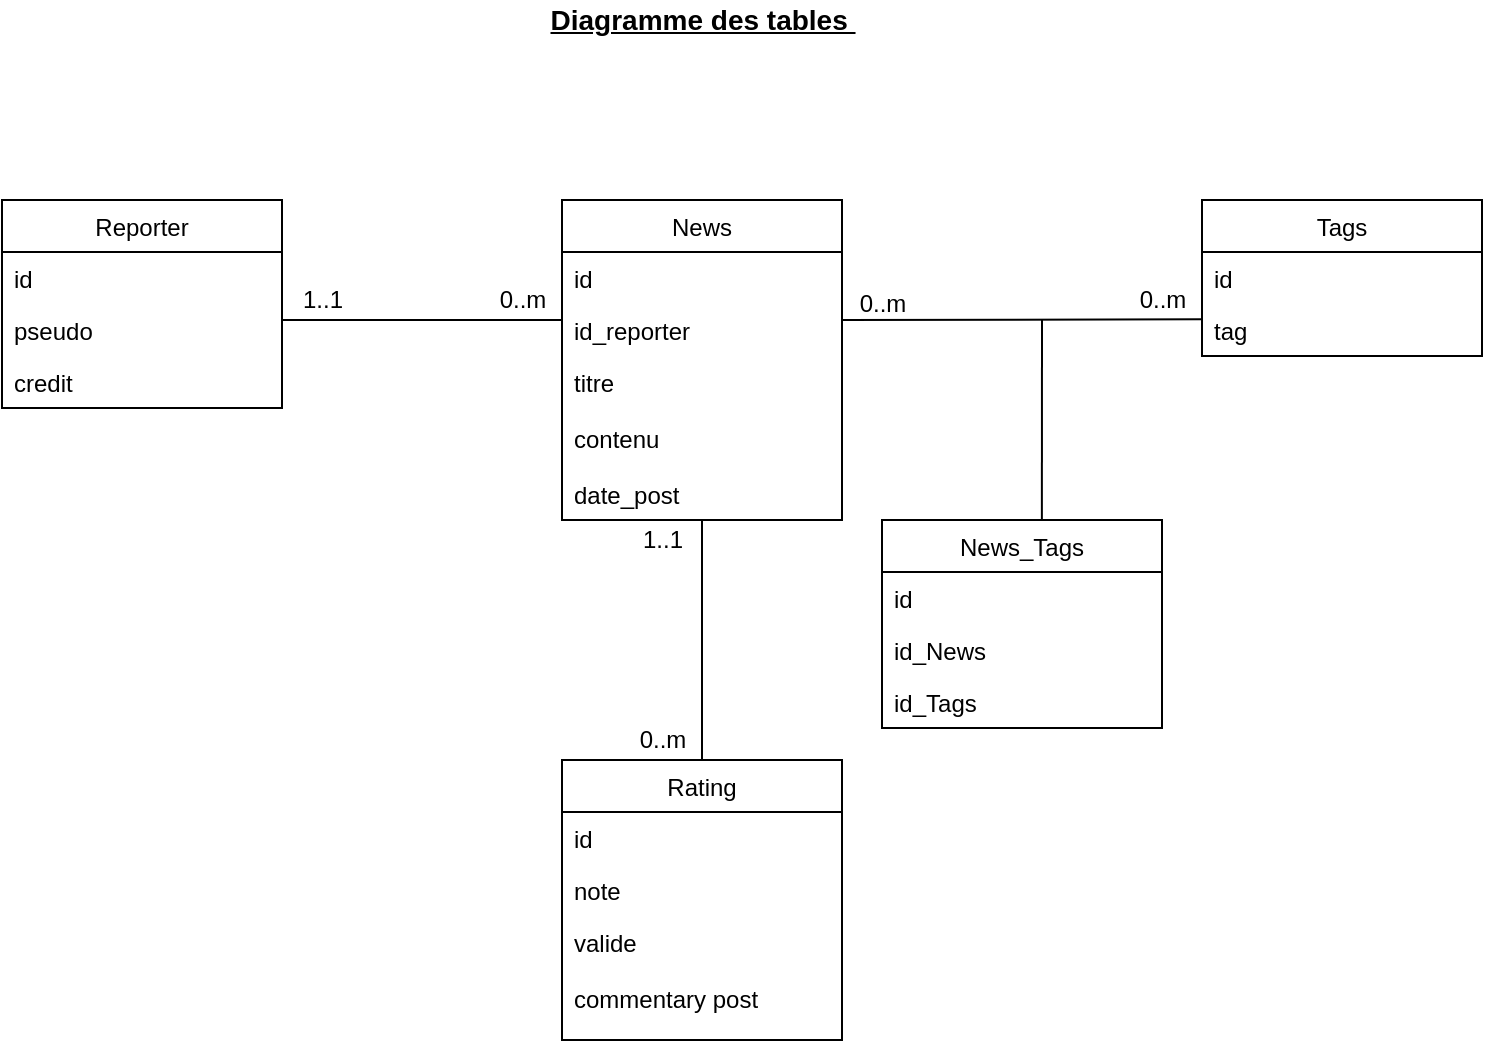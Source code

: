 <mxfile version="12.6.5" type="device"><diagram id="sIhkvU8SzjbeEjT7SP3o" name="Page-1"><mxGraphModel dx="1264" dy="617" grid="1" gridSize="10" guides="1" tooltips="1" connect="1" arrows="1" fold="1" page="1" pageScale="1" pageWidth="1169" pageHeight="827" math="0" shadow="0"><root><mxCell id="0"/><mxCell id="1" parent="0"/><mxCell id="8UQf9NgXH3RXrvYB8D-a-1" value="Reporter" style="swimlane;fontStyle=0;childLayout=stackLayout;horizontal=1;startSize=26;fillColor=none;horizontalStack=0;resizeParent=1;resizeParentMax=0;resizeLast=0;collapsible=1;marginBottom=0;" vertex="1" parent="1"><mxGeometry x="120" y="120" width="140" height="104" as="geometry"/></mxCell><mxCell id="8UQf9NgXH3RXrvYB8D-a-2" value="id" style="text;strokeColor=none;fillColor=none;align=left;verticalAlign=top;spacingLeft=4;spacingRight=4;overflow=hidden;rotatable=0;points=[[0,0.5],[1,0.5]];portConstraint=eastwest;" vertex="1" parent="8UQf9NgXH3RXrvYB8D-a-1"><mxGeometry y="26" width="140" height="26" as="geometry"/></mxCell><mxCell id="8UQf9NgXH3RXrvYB8D-a-3" value="pseudo" style="text;strokeColor=none;fillColor=none;align=left;verticalAlign=top;spacingLeft=4;spacingRight=4;overflow=hidden;rotatable=0;points=[[0,0.5],[1,0.5]];portConstraint=eastwest;" vertex="1" parent="8UQf9NgXH3RXrvYB8D-a-1"><mxGeometry y="52" width="140" height="26" as="geometry"/></mxCell><mxCell id="8UQf9NgXH3RXrvYB8D-a-4" value="credit" style="text;strokeColor=none;fillColor=none;align=left;verticalAlign=top;spacingLeft=4;spacingRight=4;overflow=hidden;rotatable=0;points=[[0,0.5],[1,0.5]];portConstraint=eastwest;" vertex="1" parent="8UQf9NgXH3RXrvYB8D-a-1"><mxGeometry y="78" width="140" height="26" as="geometry"/></mxCell><mxCell id="8UQf9NgXH3RXrvYB8D-a-5" value="News" style="swimlane;fontStyle=0;childLayout=stackLayout;horizontal=1;startSize=26;fillColor=none;horizontalStack=0;resizeParent=1;resizeParentMax=0;resizeLast=0;collapsible=1;marginBottom=0;" vertex="1" parent="1"><mxGeometry x="400" y="120" width="140" height="160" as="geometry"/></mxCell><mxCell id="8UQf9NgXH3RXrvYB8D-a-6" value="id" style="text;strokeColor=none;fillColor=none;align=left;verticalAlign=top;spacingLeft=4;spacingRight=4;overflow=hidden;rotatable=0;points=[[0,0.5],[1,0.5]];portConstraint=eastwest;" vertex="1" parent="8UQf9NgXH3RXrvYB8D-a-5"><mxGeometry y="26" width="140" height="26" as="geometry"/></mxCell><mxCell id="8UQf9NgXH3RXrvYB8D-a-7" value="id_reporter" style="text;strokeColor=none;fillColor=none;align=left;verticalAlign=top;spacingLeft=4;spacingRight=4;overflow=hidden;rotatable=0;points=[[0,0.5],[1,0.5]];portConstraint=eastwest;" vertex="1" parent="8UQf9NgXH3RXrvYB8D-a-5"><mxGeometry y="52" width="140" height="26" as="geometry"/></mxCell><mxCell id="8UQf9NgXH3RXrvYB8D-a-8" value="titre&#10;&#10;contenu&#10;&#10;date_post" style="text;strokeColor=none;fillColor=none;align=left;verticalAlign=top;spacingLeft=4;spacingRight=4;overflow=hidden;rotatable=0;points=[[0,0.5],[1,0.5]];portConstraint=eastwest;" vertex="1" parent="8UQf9NgXH3RXrvYB8D-a-5"><mxGeometry y="78" width="140" height="82" as="geometry"/></mxCell><mxCell id="8UQf9NgXH3RXrvYB8D-a-9" value="Tags" style="swimlane;fontStyle=0;childLayout=stackLayout;horizontal=1;startSize=26;fillColor=none;horizontalStack=0;resizeParent=1;resizeParentMax=0;resizeLast=0;collapsible=1;marginBottom=0;" vertex="1" parent="1"><mxGeometry x="720" y="120" width="140" height="78" as="geometry"/></mxCell><mxCell id="8UQf9NgXH3RXrvYB8D-a-10" value="id" style="text;strokeColor=none;fillColor=none;align=left;verticalAlign=top;spacingLeft=4;spacingRight=4;overflow=hidden;rotatable=0;points=[[0,0.5],[1,0.5]];portConstraint=eastwest;" vertex="1" parent="8UQf9NgXH3RXrvYB8D-a-9"><mxGeometry y="26" width="140" height="26" as="geometry"/></mxCell><mxCell id="8UQf9NgXH3RXrvYB8D-a-11" value="tag" style="text;strokeColor=none;fillColor=none;align=left;verticalAlign=top;spacingLeft=4;spacingRight=4;overflow=hidden;rotatable=0;points=[[0,0.5],[1,0.5]];portConstraint=eastwest;" vertex="1" parent="8UQf9NgXH3RXrvYB8D-a-9"><mxGeometry y="52" width="140" height="26" as="geometry"/></mxCell><mxCell id="8UQf9NgXH3RXrvYB8D-a-13" value="Rating" style="swimlane;fontStyle=0;childLayout=stackLayout;horizontal=1;startSize=26;fillColor=none;horizontalStack=0;resizeParent=1;resizeParentMax=0;resizeLast=0;collapsible=1;marginBottom=0;" vertex="1" parent="1"><mxGeometry x="400" y="400" width="140" height="140" as="geometry"/></mxCell><mxCell id="8UQf9NgXH3RXrvYB8D-a-14" value="id" style="text;strokeColor=none;fillColor=none;align=left;verticalAlign=top;spacingLeft=4;spacingRight=4;overflow=hidden;rotatable=0;points=[[0,0.5],[1,0.5]];portConstraint=eastwest;" vertex="1" parent="8UQf9NgXH3RXrvYB8D-a-13"><mxGeometry y="26" width="140" height="26" as="geometry"/></mxCell><mxCell id="8UQf9NgXH3RXrvYB8D-a-15" value="note" style="text;strokeColor=none;fillColor=none;align=left;verticalAlign=top;spacingLeft=4;spacingRight=4;overflow=hidden;rotatable=0;points=[[0,0.5],[1,0.5]];portConstraint=eastwest;" vertex="1" parent="8UQf9NgXH3RXrvYB8D-a-13"><mxGeometry y="52" width="140" height="26" as="geometry"/></mxCell><mxCell id="8UQf9NgXH3RXrvYB8D-a-16" value="valide&#10;&#10;commentary post" style="text;strokeColor=none;fillColor=none;align=left;verticalAlign=top;spacingLeft=4;spacingRight=4;overflow=hidden;rotatable=0;points=[[0,0.5],[1,0.5]];portConstraint=eastwest;" vertex="1" parent="8UQf9NgXH3RXrvYB8D-a-13"><mxGeometry y="78" width="140" height="62" as="geometry"/></mxCell><mxCell id="8UQf9NgXH3RXrvYB8D-a-17" value="" style="endArrow=none;html=1;exitX=0.5;exitY=0;exitDx=0;exitDy=0;" edge="1" parent="1" source="8UQf9NgXH3RXrvYB8D-a-13"><mxGeometry width="50" height="50" relative="1" as="geometry"><mxPoint x="420" y="330" as="sourcePoint"/><mxPoint x="470" y="280" as="targetPoint"/></mxGeometry></mxCell><mxCell id="8UQf9NgXH3RXrvYB8D-a-18" value="" style="endArrow=none;html=1;entryX=0;entryY=0.308;entryDx=0;entryDy=0;entryPerimeter=0;" edge="1" parent="1" target="8UQf9NgXH3RXrvYB8D-a-7"><mxGeometry width="50" height="50" relative="1" as="geometry"><mxPoint x="260" y="180" as="sourcePoint"/><mxPoint x="359" y="180" as="targetPoint"/></mxGeometry></mxCell><mxCell id="8UQf9NgXH3RXrvYB8D-a-19" value="" style="endArrow=none;html=1;entryX=0;entryY=0.294;entryDx=0;entryDy=0;entryPerimeter=0;" edge="1" parent="1" target="8UQf9NgXH3RXrvYB8D-a-11"><mxGeometry width="50" height="50" relative="1" as="geometry"><mxPoint x="540" y="180" as="sourcePoint"/><mxPoint x="680" y="180.008" as="targetPoint"/></mxGeometry></mxCell><mxCell id="8UQf9NgXH3RXrvYB8D-a-20" value="News_Tags" style="swimlane;fontStyle=0;childLayout=stackLayout;horizontal=1;startSize=26;fillColor=none;horizontalStack=0;resizeParent=1;resizeParentMax=0;resizeLast=0;collapsible=1;marginBottom=0;" vertex="1" parent="1"><mxGeometry x="560" y="280.0" width="140" height="104" as="geometry"/></mxCell><mxCell id="8UQf9NgXH3RXrvYB8D-a-21" value="id" style="text;strokeColor=none;fillColor=none;align=left;verticalAlign=top;spacingLeft=4;spacingRight=4;overflow=hidden;rotatable=0;points=[[0,0.5],[1,0.5]];portConstraint=eastwest;" vertex="1" parent="8UQf9NgXH3RXrvYB8D-a-20"><mxGeometry y="26" width="140" height="26" as="geometry"/></mxCell><mxCell id="8UQf9NgXH3RXrvYB8D-a-22" value="id_News" style="text;strokeColor=none;fillColor=none;align=left;verticalAlign=top;spacingLeft=4;spacingRight=4;overflow=hidden;rotatable=0;points=[[0,0.5],[1,0.5]];portConstraint=eastwest;" vertex="1" parent="8UQf9NgXH3RXrvYB8D-a-20"><mxGeometry y="52" width="140" height="26" as="geometry"/></mxCell><mxCell id="8UQf9NgXH3RXrvYB8D-a-23" value="id_Tags" style="text;strokeColor=none;fillColor=none;align=left;verticalAlign=top;spacingLeft=4;spacingRight=4;overflow=hidden;rotatable=0;points=[[0,0.5],[1,0.5]];portConstraint=eastwest;" vertex="1" parent="8UQf9NgXH3RXrvYB8D-a-20"><mxGeometry y="78" width="140" height="26" as="geometry"/></mxCell><mxCell id="8UQf9NgXH3RXrvYB8D-a-24" value="" style="endArrow=none;html=1;exitX=0.571;exitY=-0.003;exitDx=0;exitDy=0;exitPerimeter=0;" edge="1" parent="1" source="8UQf9NgXH3RXrvYB8D-a-20"><mxGeometry width="50" height="50" relative="1" as="geometry"><mxPoint x="590" y="230" as="sourcePoint"/><mxPoint x="640" y="180" as="targetPoint"/></mxGeometry></mxCell><mxCell id="8UQf9NgXH3RXrvYB8D-a-25" value="1..1" style="text;html=1;align=center;verticalAlign=middle;resizable=0;points=[];autosize=1;" vertex="1" parent="1"><mxGeometry x="260" y="160" width="40" height="20" as="geometry"/></mxCell><mxCell id="8UQf9NgXH3RXrvYB8D-a-26" value="0..m" style="text;html=1;align=center;verticalAlign=middle;resizable=0;points=[];autosize=1;" vertex="1" parent="1"><mxGeometry x="360" y="160" width="40" height="20" as="geometry"/></mxCell><mxCell id="8UQf9NgXH3RXrvYB8D-a-27" value="1..1" style="text;html=1;align=center;verticalAlign=middle;resizable=0;points=[];autosize=1;" vertex="1" parent="1"><mxGeometry x="430" y="280" width="40" height="20" as="geometry"/></mxCell><mxCell id="8UQf9NgXH3RXrvYB8D-a-28" value="0..m" style="text;html=1;align=center;verticalAlign=middle;resizable=0;points=[];autosize=1;" vertex="1" parent="1"><mxGeometry x="430" y="380" width="40" height="20" as="geometry"/></mxCell><mxCell id="8UQf9NgXH3RXrvYB8D-a-31" value="0..m" style="text;html=1;align=center;verticalAlign=middle;resizable=0;points=[];autosize=1;" vertex="1" parent="1"><mxGeometry x="540" y="162" width="40" height="20" as="geometry"/></mxCell><mxCell id="8UQf9NgXH3RXrvYB8D-a-32" value="0..m" style="text;html=1;align=center;verticalAlign=middle;resizable=0;points=[];autosize=1;" vertex="1" parent="1"><mxGeometry x="680" y="160" width="40" height="20" as="geometry"/></mxCell><mxCell id="8UQf9NgXH3RXrvYB8D-a-33" value="&lt;b&gt;&lt;font style=&quot;font-size: 14px&quot;&gt;&lt;u&gt;Diagramme des tables&amp;nbsp;&lt;/u&gt;&lt;/font&gt;&lt;/b&gt;" style="text;html=1;align=center;verticalAlign=middle;resizable=0;points=[];autosize=1;" vertex="1" parent="1"><mxGeometry x="385" y="20" width="170" height="20" as="geometry"/></mxCell></root></mxGraphModel></diagram></mxfile>